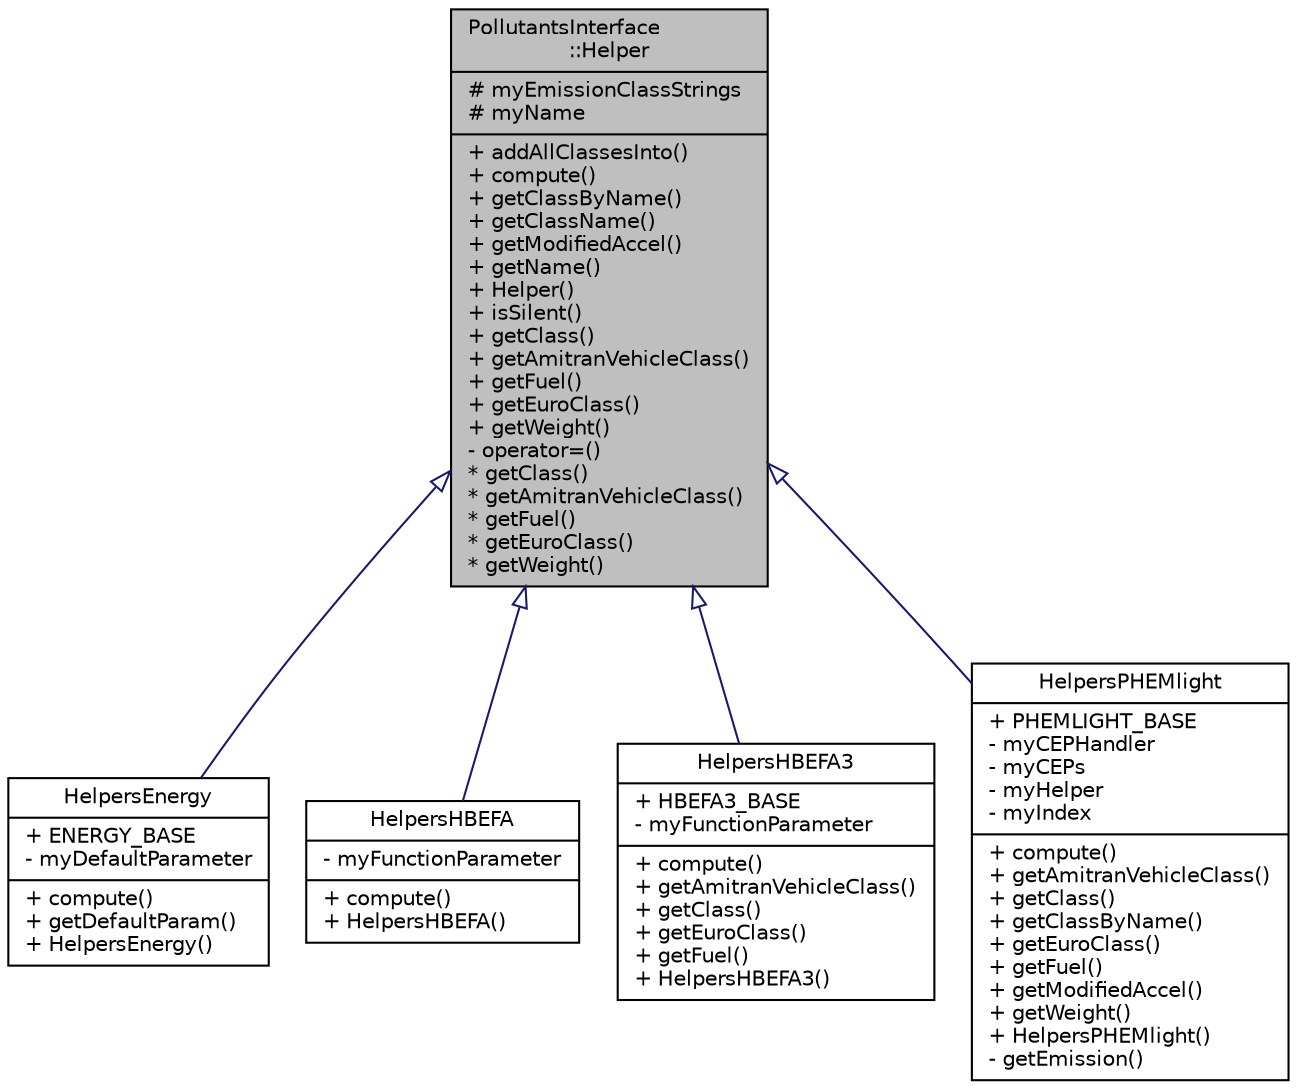 digraph "PollutantsInterface::Helper"
{
  edge [fontname="Helvetica",fontsize="10",labelfontname="Helvetica",labelfontsize="10"];
  node [fontname="Helvetica",fontsize="10",shape=record];
  Node0 [label="{PollutantsInterface\l::Helper\n|# myEmissionClassStrings\l# myName\l|+ addAllClassesInto()\l+ compute()\l+ getClassByName()\l+ getClassName()\l+ getModifiedAccel()\l+ getName()\l+ Helper()\l+ isSilent()\l+ getClass()\l+ getAmitranVehicleClass()\l+ getFuel()\l+ getEuroClass()\l+ getWeight()\l- operator=()\l* getClass()\l* getAmitranVehicleClass()\l* getFuel()\l* getEuroClass()\l* getWeight()\l}",height=0.2,width=0.4,color="black", fillcolor="grey75", style="filled", fontcolor="black"];
  Node0 -> Node1 [dir="back",color="midnightblue",fontsize="10",style="solid",arrowtail="onormal",fontname="Helvetica"];
  Node1 [label="{HelpersEnergy\n|+ ENERGY_BASE\l- myDefaultParameter\l|+ compute()\l+ getDefaultParam()\l+ HelpersEnergy()\l}",height=0.2,width=0.4,color="black", fillcolor="white", style="filled",URL="$d2/de5/class_helpers_energy.html",tooltip="Helper methods for energy-based electricity consumption computation based on the battery device..."];
  Node0 -> Node2 [dir="back",color="midnightblue",fontsize="10",style="solid",arrowtail="onormal",fontname="Helvetica"];
  Node2 [label="{HelpersHBEFA\n|- myFunctionParameter\l|+ compute()\l+ HelpersHBEFA()\l}",height=0.2,width=0.4,color="black", fillcolor="white", style="filled",URL="$d4/d8d/class_helpers_h_b_e_f_a.html",tooltip="Helper methods for HBEFA-based emission computation. "];
  Node0 -> Node3 [dir="back",color="midnightblue",fontsize="10",style="solid",arrowtail="onormal",fontname="Helvetica"];
  Node3 [label="{HelpersHBEFA3\n|+ HBEFA3_BASE\l- myFunctionParameter\l|+ compute()\l+ getAmitranVehicleClass()\l+ getClass()\l+ getEuroClass()\l+ getFuel()\l+ HelpersHBEFA3()\l}",height=0.2,width=0.4,color="black", fillcolor="white", style="filled",URL="$db/d6c/class_helpers_h_b_e_f_a3.html",tooltip="Helper methods for HBEFA3-based emission computation. "];
  Node0 -> Node4 [dir="back",color="midnightblue",fontsize="10",style="solid",arrowtail="onormal",fontname="Helvetica"];
  Node4 [label="{HelpersPHEMlight\n|+ PHEMLIGHT_BASE\l- myCEPHandler\l- myCEPs\l- myHelper\l- myIndex\l|+ compute()\l+ getAmitranVehicleClass()\l+ getClass()\l+ getClassByName()\l+ getEuroClass()\l+ getFuel()\l+ getModifiedAccel()\l+ getWeight()\l+ HelpersPHEMlight()\l- getEmission()\l}",height=0.2,width=0.4,color="black", fillcolor="white", style="filled",URL="$d4/d19/class_helpers_p_h_e_mlight.html",tooltip="Helper methods for PHEMlight-based emission computation. "];
}
